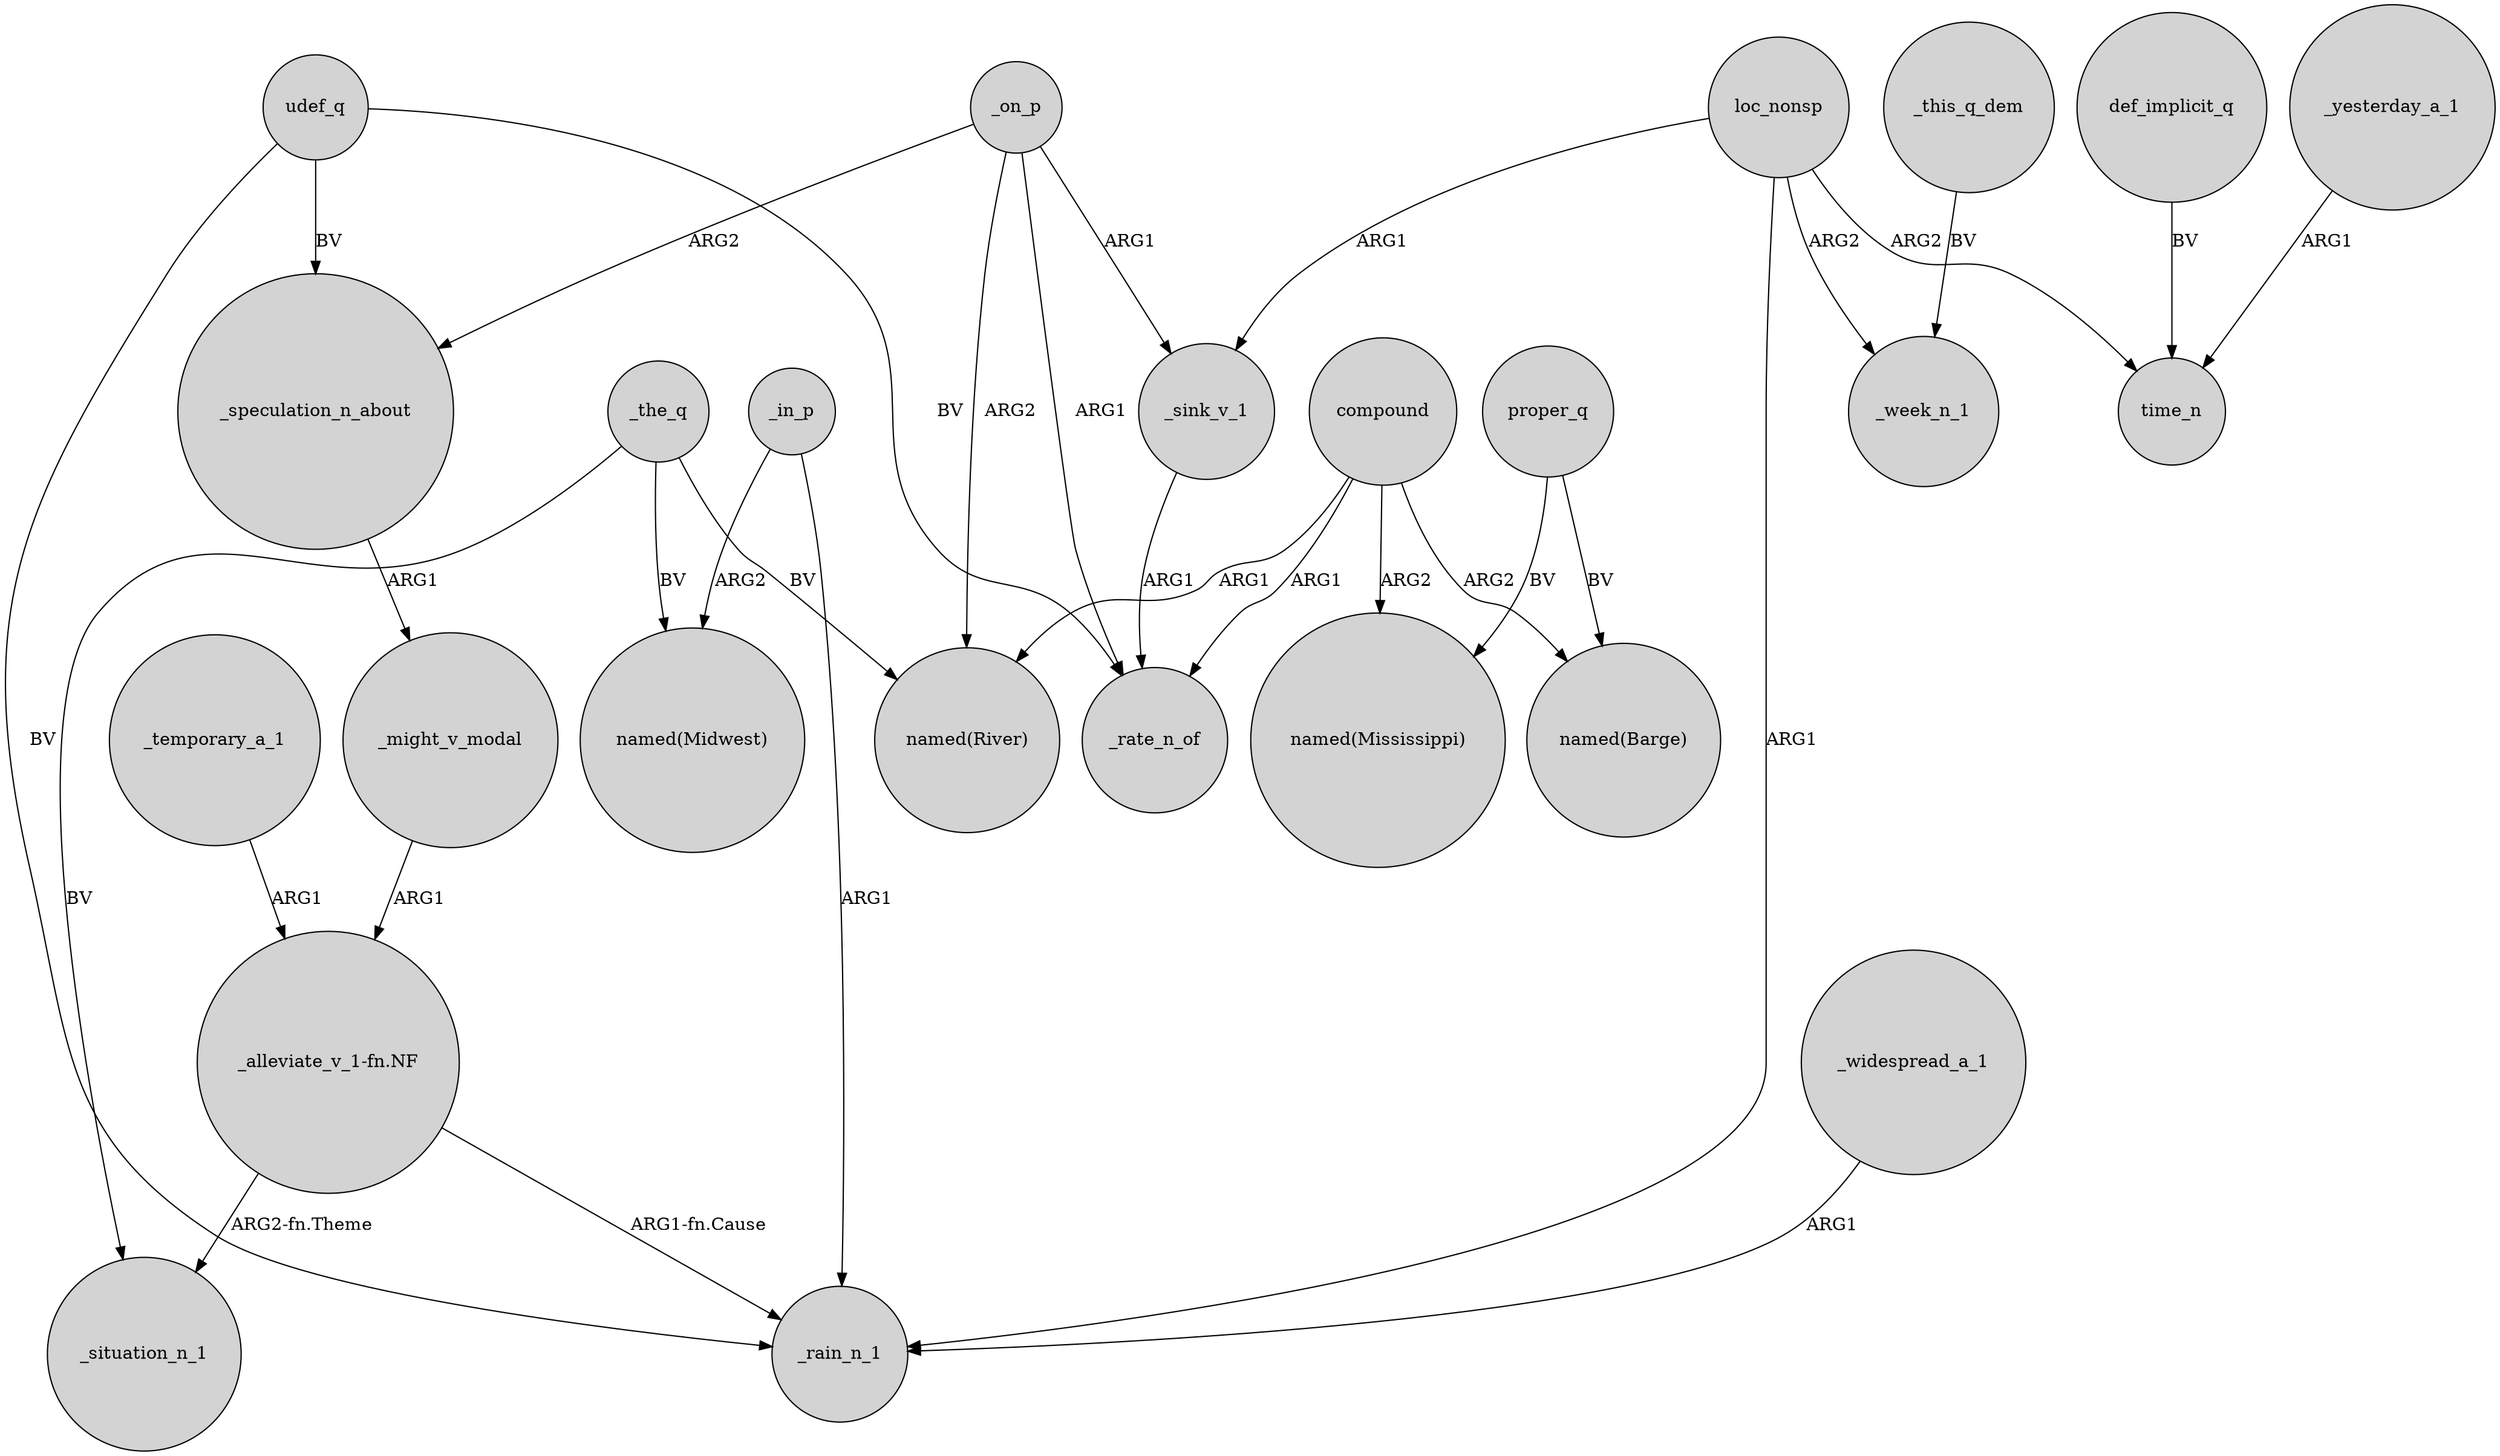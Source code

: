 digraph {
	node [shape=circle style=filled]
	_in_p -> "named(Midwest)" [label=ARG2]
	_yesterday_a_1 -> time_n [label=ARG1]
	_temporary_a_1 -> "_alleviate_v_1-fn.NF" [label=ARG1]
	_widespread_a_1 -> _rain_n_1 [label=ARG1]
	udef_q -> _speculation_n_about [label=BV]
	_sink_v_1 -> _rate_n_of [label=ARG1]
	compound -> "named(River)" [label=ARG1]
	compound -> _rate_n_of [label=ARG1]
	_speculation_n_about -> _might_v_modal [label=ARG1]
	_the_q -> "named(River)" [label=BV]
	udef_q -> _rate_n_of [label=BV]
	"_alleviate_v_1-fn.NF" -> _rain_n_1 [label="ARG1-fn.Cause"]
	_the_q -> _situation_n_1 [label=BV]
	compound -> "named(Barge)" [label=ARG2]
	loc_nonsp -> time_n [label=ARG2]
	loc_nonsp -> _sink_v_1 [label=ARG1]
	_this_q_dem -> _week_n_1 [label=BV]
	loc_nonsp -> _week_n_1 [label=ARG2]
	proper_q -> "named(Barge)" [label=BV]
	_might_v_modal -> "_alleviate_v_1-fn.NF" [label=ARG1]
	_on_p -> _speculation_n_about [label=ARG2]
	_in_p -> _rain_n_1 [label=ARG1]
	"_alleviate_v_1-fn.NF" -> _situation_n_1 [label="ARG2-fn.Theme"]
	compound -> "named(Mississippi)" [label=ARG2]
	_the_q -> "named(Midwest)" [label=BV]
	_on_p -> "named(River)" [label=ARG2]
	_on_p -> _rate_n_of [label=ARG1]
	_on_p -> _sink_v_1 [label=ARG1]
	proper_q -> "named(Mississippi)" [label=BV]
	def_implicit_q -> time_n [label=BV]
	loc_nonsp -> _rain_n_1 [label=ARG1]
	udef_q -> _rain_n_1 [label=BV]
}
